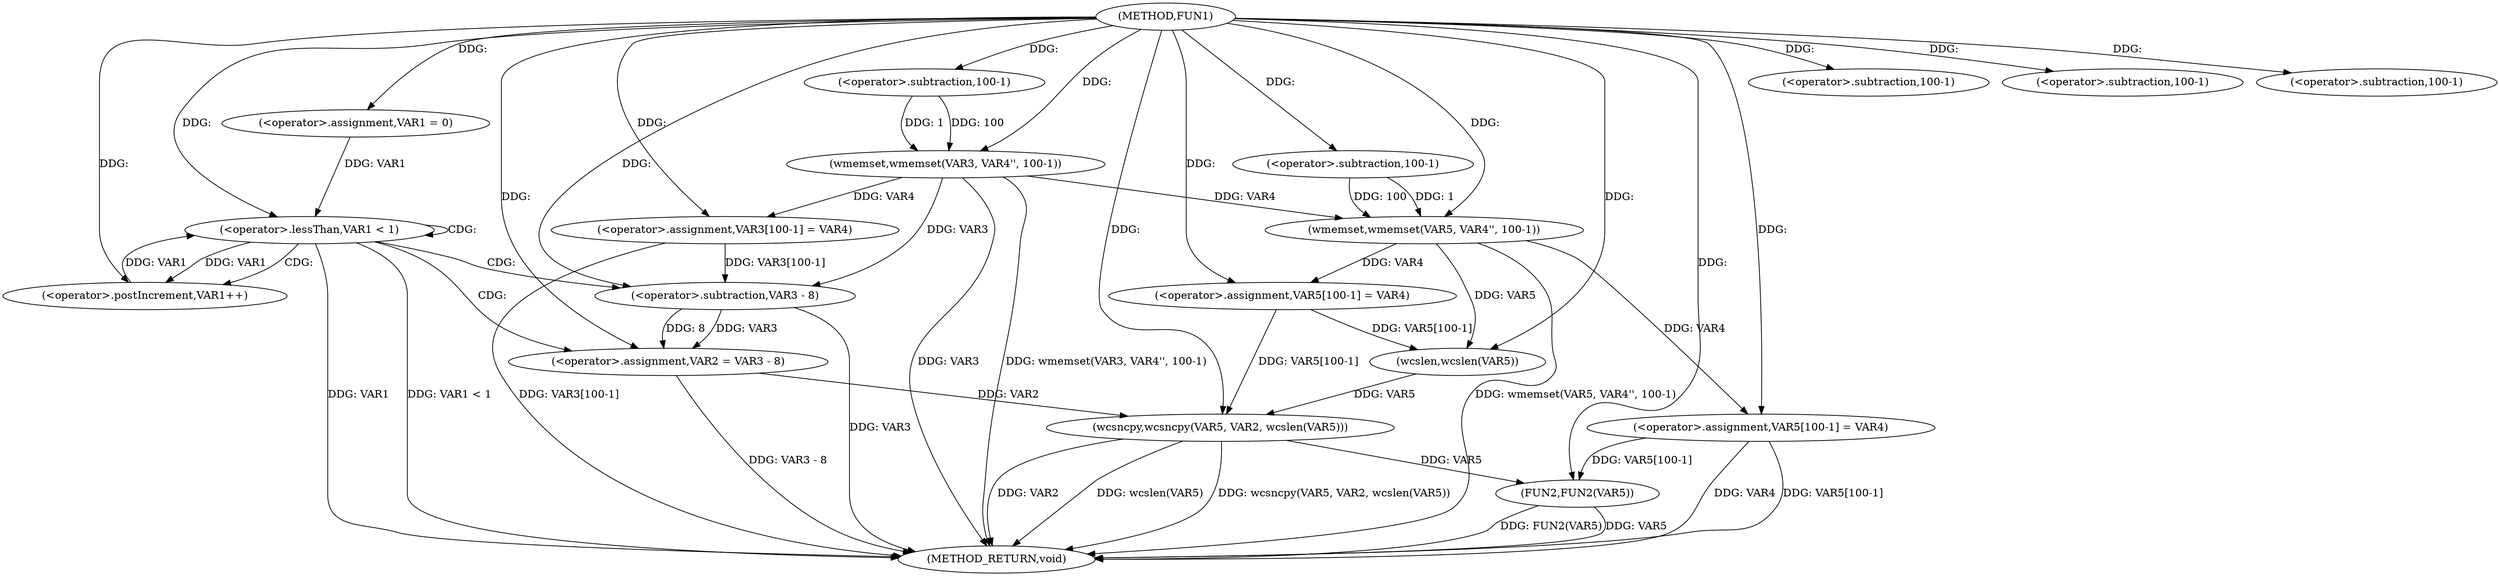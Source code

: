 digraph FUN1 {  
"1000100" [label = "(METHOD,FUN1)" ]
"1000162" [label = "(METHOD_RETURN,void)" ]
"1000105" [label = "(wmemset,wmemset(VAR3, VAR4'', 100-1))" ]
"1000108" [label = "(<operator>.subtraction,100-1)" ]
"1000111" [label = "(<operator>.assignment,VAR3[100-1] = VAR4)" ]
"1000114" [label = "(<operator>.subtraction,100-1)" ]
"1000119" [label = "(<operator>.assignment,VAR1 = 0)" ]
"1000122" [label = "(<operator>.lessThan,VAR1 < 1)" ]
"1000125" [label = "(<operator>.postIncrement,VAR1++)" ]
"1000128" [label = "(<operator>.assignment,VAR2 = VAR3 - 8)" ]
"1000130" [label = "(<operator>.subtraction,VAR3 - 8)" ]
"1000135" [label = "(wmemset,wmemset(VAR5, VAR4'', 100-1))" ]
"1000138" [label = "(<operator>.subtraction,100-1)" ]
"1000141" [label = "(<operator>.assignment,VAR5[100-1] = VAR4)" ]
"1000144" [label = "(<operator>.subtraction,100-1)" ]
"1000148" [label = "(wcsncpy,wcsncpy(VAR5, VAR2, wcslen(VAR5)))" ]
"1000151" [label = "(wcslen,wcslen(VAR5))" ]
"1000153" [label = "(<operator>.assignment,VAR5[100-1] = VAR4)" ]
"1000156" [label = "(<operator>.subtraction,100-1)" ]
"1000160" [label = "(FUN2,FUN2(VAR5))" ]
  "1000153" -> "1000162"  [ label = "DDG: VAR4"] 
  "1000128" -> "1000162"  [ label = "DDG: VAR3 - 8"] 
  "1000148" -> "1000162"  [ label = "DDG: wcslen(VAR5)"] 
  "1000105" -> "1000162"  [ label = "DDG: wmemset(VAR3, VAR4'', 100-1)"] 
  "1000160" -> "1000162"  [ label = "DDG: FUN2(VAR5)"] 
  "1000122" -> "1000162"  [ label = "DDG: VAR1"] 
  "1000148" -> "1000162"  [ label = "DDG: wcsncpy(VAR5, VAR2, wcslen(VAR5))"] 
  "1000111" -> "1000162"  [ label = "DDG: VAR3[100-1]"] 
  "1000153" -> "1000162"  [ label = "DDG: VAR5[100-1]"] 
  "1000135" -> "1000162"  [ label = "DDG: wmemset(VAR5, VAR4'', 100-1)"] 
  "1000122" -> "1000162"  [ label = "DDG: VAR1 < 1"] 
  "1000148" -> "1000162"  [ label = "DDG: VAR2"] 
  "1000105" -> "1000162"  [ label = "DDG: VAR3"] 
  "1000130" -> "1000162"  [ label = "DDG: VAR3"] 
  "1000160" -> "1000162"  [ label = "DDG: VAR5"] 
  "1000100" -> "1000105"  [ label = "DDG: "] 
  "1000108" -> "1000105"  [ label = "DDG: 100"] 
  "1000108" -> "1000105"  [ label = "DDG: 1"] 
  "1000100" -> "1000108"  [ label = "DDG: "] 
  "1000105" -> "1000111"  [ label = "DDG: VAR4"] 
  "1000100" -> "1000111"  [ label = "DDG: "] 
  "1000100" -> "1000114"  [ label = "DDG: "] 
  "1000100" -> "1000119"  [ label = "DDG: "] 
  "1000125" -> "1000122"  [ label = "DDG: VAR1"] 
  "1000119" -> "1000122"  [ label = "DDG: VAR1"] 
  "1000100" -> "1000122"  [ label = "DDG: "] 
  "1000122" -> "1000125"  [ label = "DDG: VAR1"] 
  "1000100" -> "1000125"  [ label = "DDG: "] 
  "1000130" -> "1000128"  [ label = "DDG: VAR3"] 
  "1000130" -> "1000128"  [ label = "DDG: 8"] 
  "1000100" -> "1000128"  [ label = "DDG: "] 
  "1000111" -> "1000130"  [ label = "DDG: VAR3[100-1]"] 
  "1000105" -> "1000130"  [ label = "DDG: VAR3"] 
  "1000100" -> "1000130"  [ label = "DDG: "] 
  "1000100" -> "1000135"  [ label = "DDG: "] 
  "1000105" -> "1000135"  [ label = "DDG: VAR4"] 
  "1000138" -> "1000135"  [ label = "DDG: 100"] 
  "1000138" -> "1000135"  [ label = "DDG: 1"] 
  "1000100" -> "1000138"  [ label = "DDG: "] 
  "1000135" -> "1000141"  [ label = "DDG: VAR4"] 
  "1000100" -> "1000141"  [ label = "DDG: "] 
  "1000100" -> "1000144"  [ label = "DDG: "] 
  "1000141" -> "1000148"  [ label = "DDG: VAR5[100-1]"] 
  "1000151" -> "1000148"  [ label = "DDG: VAR5"] 
  "1000100" -> "1000148"  [ label = "DDG: "] 
  "1000128" -> "1000148"  [ label = "DDG: VAR2"] 
  "1000141" -> "1000151"  [ label = "DDG: VAR5[100-1]"] 
  "1000135" -> "1000151"  [ label = "DDG: VAR5"] 
  "1000100" -> "1000151"  [ label = "DDG: "] 
  "1000100" -> "1000153"  [ label = "DDG: "] 
  "1000135" -> "1000153"  [ label = "DDG: VAR4"] 
  "1000100" -> "1000156"  [ label = "DDG: "] 
  "1000148" -> "1000160"  [ label = "DDG: VAR5"] 
  "1000153" -> "1000160"  [ label = "DDG: VAR5[100-1]"] 
  "1000100" -> "1000160"  [ label = "DDG: "] 
  "1000122" -> "1000128"  [ label = "CDG: "] 
  "1000122" -> "1000125"  [ label = "CDG: "] 
  "1000122" -> "1000130"  [ label = "CDG: "] 
  "1000122" -> "1000122"  [ label = "CDG: "] 
}
